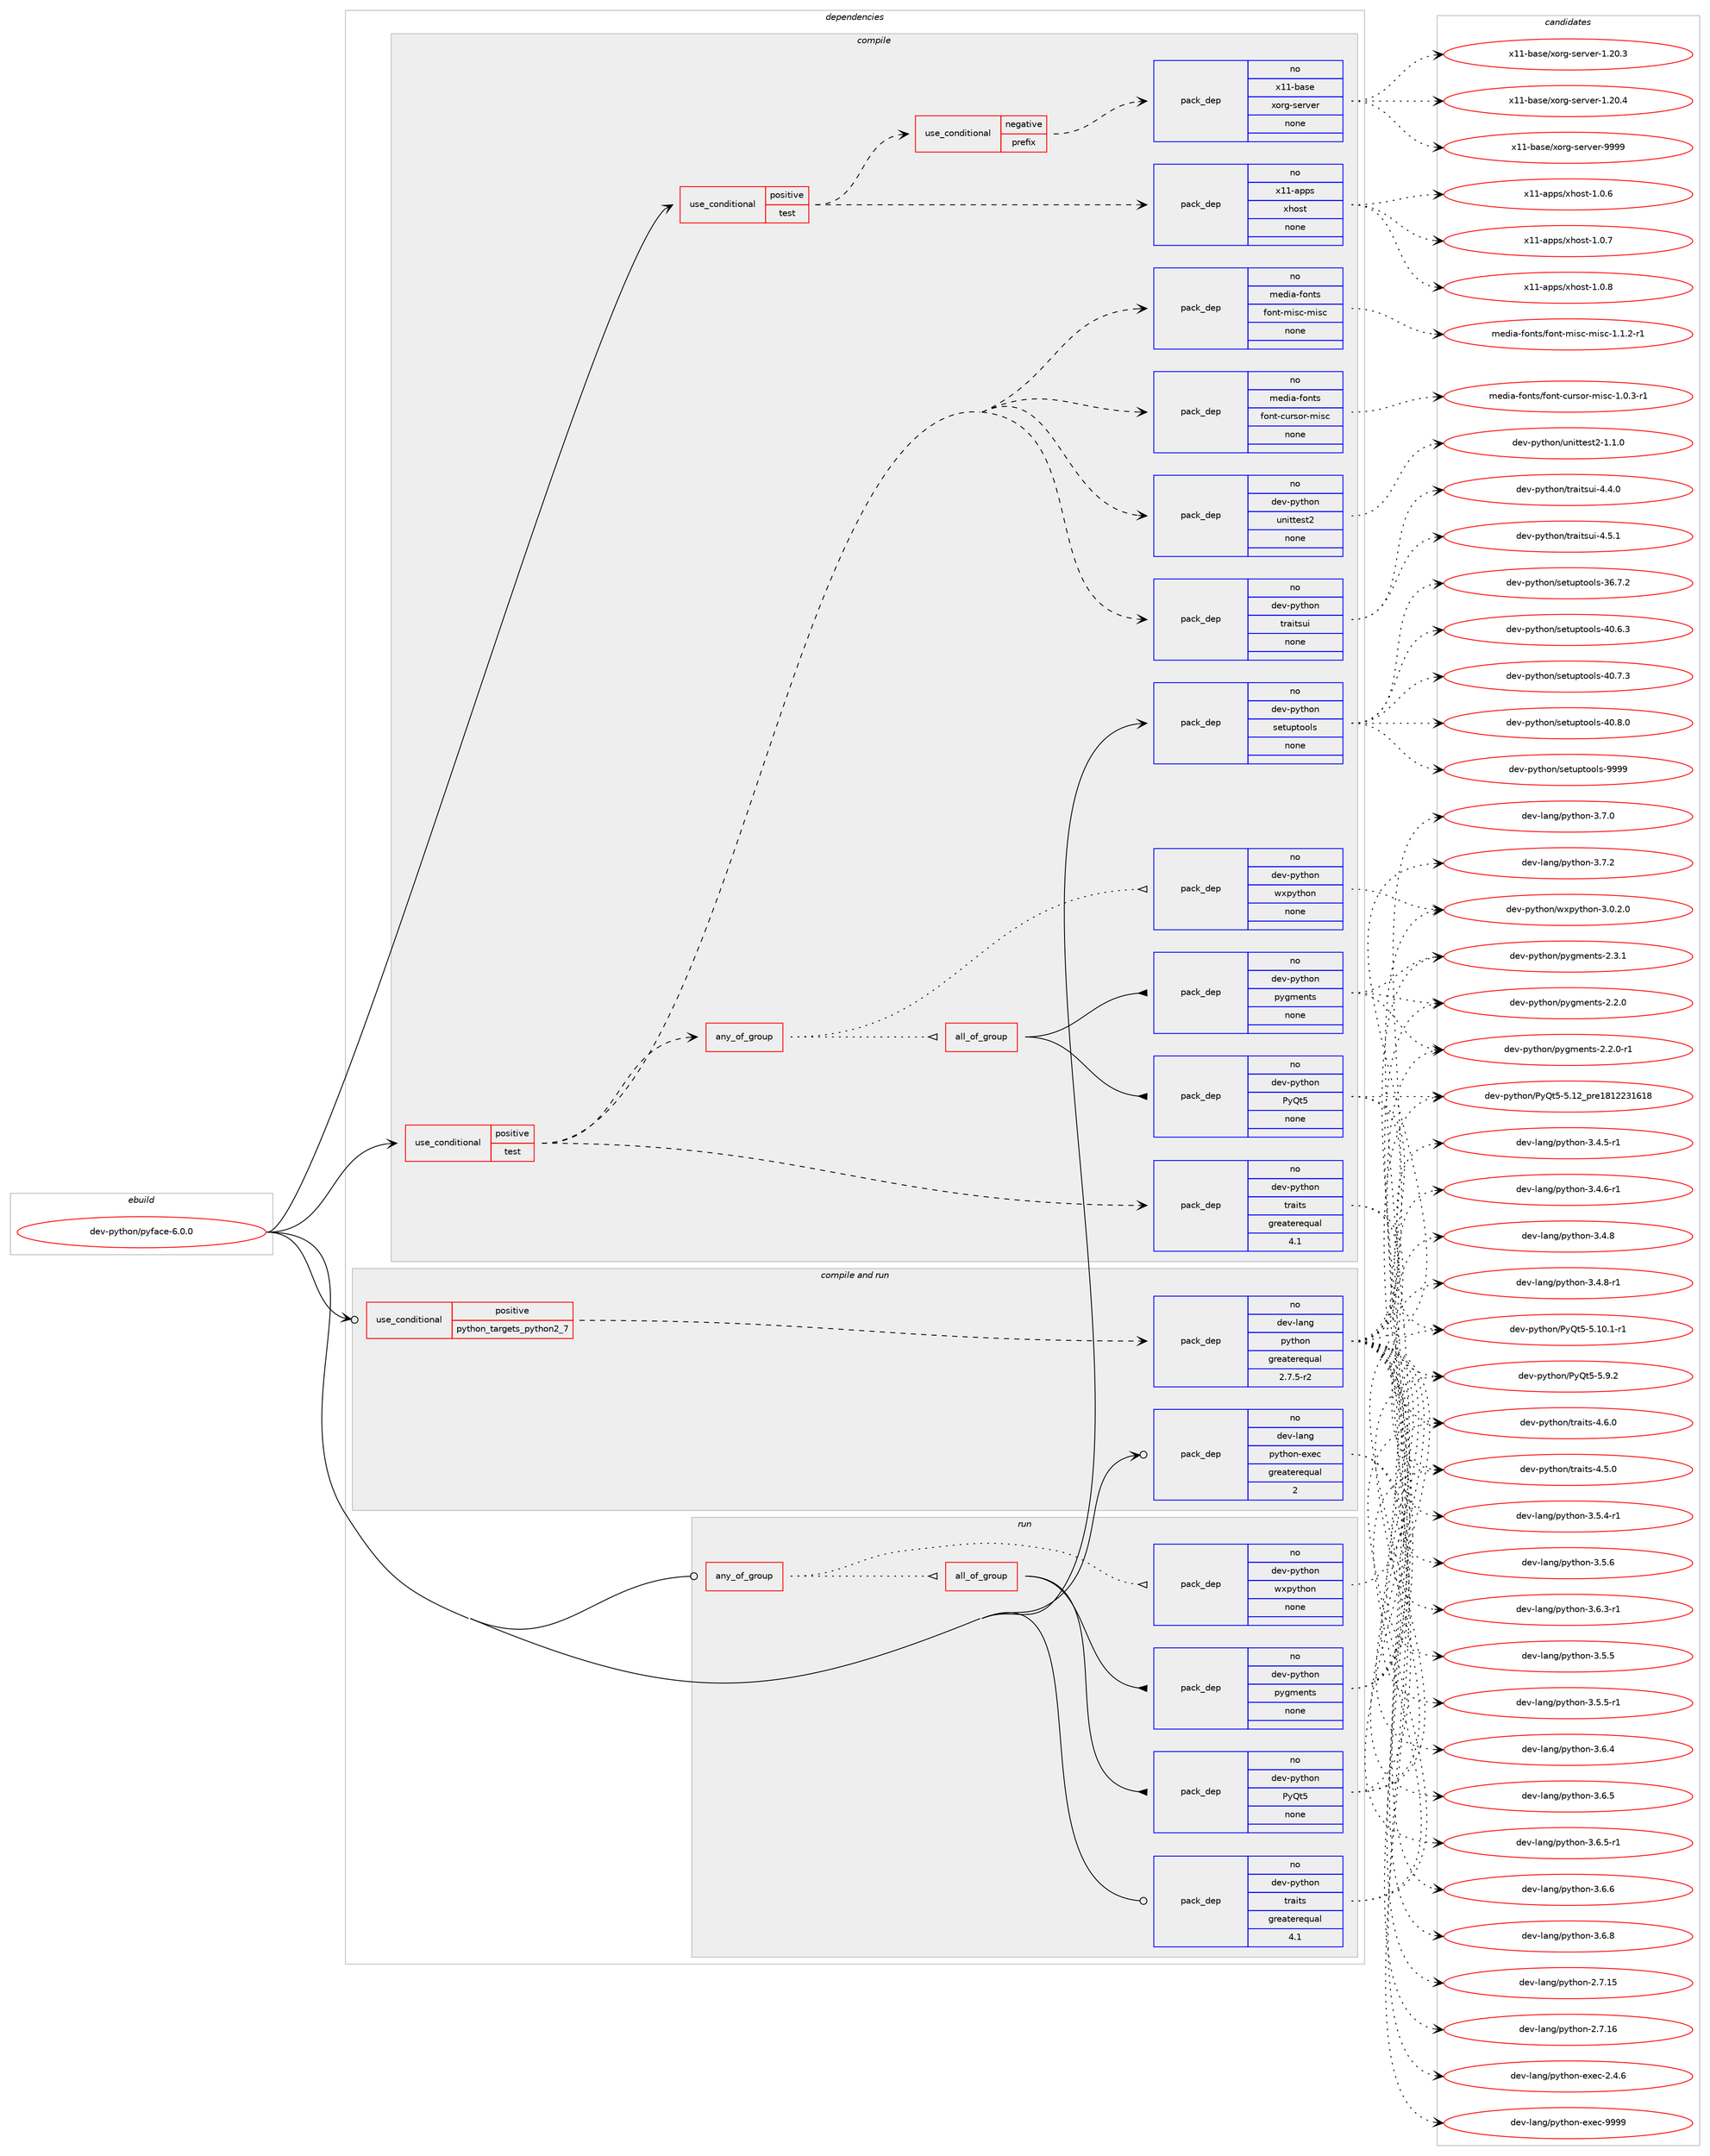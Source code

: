 digraph prolog {

# *************
# Graph options
# *************

newrank=true;
concentrate=true;
compound=true;
graph [rankdir=LR,fontname=Helvetica,fontsize=10,ranksep=1.5];#, ranksep=2.5, nodesep=0.2];
edge  [arrowhead=vee];
node  [fontname=Helvetica,fontsize=10];

# **********
# The ebuild
# **********

subgraph cluster_leftcol {
color=gray;
rank=same;
label=<<i>ebuild</i>>;
id [label="dev-python/pyface-6.0.0", color=red, width=4, href="../dev-python/pyface-6.0.0.svg"];
}

# ****************
# The dependencies
# ****************

subgraph cluster_midcol {
color=gray;
label=<<i>dependencies</i>>;
subgraph cluster_compile {
fillcolor="#eeeeee";
style=filled;
label=<<i>compile</i>>;
subgraph cond380671 {
dependency1428925 [label=<<TABLE BORDER="0" CELLBORDER="1" CELLSPACING="0" CELLPADDING="4"><TR><TD ROWSPAN="3" CELLPADDING="10">use_conditional</TD></TR><TR><TD>positive</TD></TR><TR><TD>test</TD></TR></TABLE>>, shape=none, color=red];
subgraph cond380672 {
dependency1428926 [label=<<TABLE BORDER="0" CELLBORDER="1" CELLSPACING="0" CELLPADDING="4"><TR><TD ROWSPAN="3" CELLPADDING="10">use_conditional</TD></TR><TR><TD>negative</TD></TR><TR><TD>prefix</TD></TR></TABLE>>, shape=none, color=red];
subgraph pack1024940 {
dependency1428927 [label=<<TABLE BORDER="0" CELLBORDER="1" CELLSPACING="0" CELLPADDING="4" WIDTH="220"><TR><TD ROWSPAN="6" CELLPADDING="30">pack_dep</TD></TR><TR><TD WIDTH="110">no</TD></TR><TR><TD>x11-base</TD></TR><TR><TD>xorg-server</TD></TR><TR><TD>none</TD></TR><TR><TD></TD></TR></TABLE>>, shape=none, color=blue];
}
dependency1428926:e -> dependency1428927:w [weight=20,style="dashed",arrowhead="vee"];
}
dependency1428925:e -> dependency1428926:w [weight=20,style="dashed",arrowhead="vee"];
subgraph pack1024941 {
dependency1428928 [label=<<TABLE BORDER="0" CELLBORDER="1" CELLSPACING="0" CELLPADDING="4" WIDTH="220"><TR><TD ROWSPAN="6" CELLPADDING="30">pack_dep</TD></TR><TR><TD WIDTH="110">no</TD></TR><TR><TD>x11-apps</TD></TR><TR><TD>xhost</TD></TR><TR><TD>none</TD></TR><TR><TD></TD></TR></TABLE>>, shape=none, color=blue];
}
dependency1428925:e -> dependency1428928:w [weight=20,style="dashed",arrowhead="vee"];
}
id:e -> dependency1428925:w [weight=20,style="solid",arrowhead="vee"];
subgraph cond380673 {
dependency1428929 [label=<<TABLE BORDER="0" CELLBORDER="1" CELLSPACING="0" CELLPADDING="4"><TR><TD ROWSPAN="3" CELLPADDING="10">use_conditional</TD></TR><TR><TD>positive</TD></TR><TR><TD>test</TD></TR></TABLE>>, shape=none, color=red];
subgraph pack1024942 {
dependency1428930 [label=<<TABLE BORDER="0" CELLBORDER="1" CELLSPACING="0" CELLPADDING="4" WIDTH="220"><TR><TD ROWSPAN="6" CELLPADDING="30">pack_dep</TD></TR><TR><TD WIDTH="110">no</TD></TR><TR><TD>dev-python</TD></TR><TR><TD>traits</TD></TR><TR><TD>greaterequal</TD></TR><TR><TD>4.1</TD></TR></TABLE>>, shape=none, color=blue];
}
dependency1428929:e -> dependency1428930:w [weight=20,style="dashed",arrowhead="vee"];
subgraph any22735 {
dependency1428931 [label=<<TABLE BORDER="0" CELLBORDER="1" CELLSPACING="0" CELLPADDING="4"><TR><TD CELLPADDING="10">any_of_group</TD></TR></TABLE>>, shape=none, color=red];subgraph all582 {
dependency1428932 [label=<<TABLE BORDER="0" CELLBORDER="1" CELLSPACING="0" CELLPADDING="4"><TR><TD CELLPADDING="10">all_of_group</TD></TR></TABLE>>, shape=none, color=red];subgraph pack1024943 {
dependency1428933 [label=<<TABLE BORDER="0" CELLBORDER="1" CELLSPACING="0" CELLPADDING="4" WIDTH="220"><TR><TD ROWSPAN="6" CELLPADDING="30">pack_dep</TD></TR><TR><TD WIDTH="110">no</TD></TR><TR><TD>dev-python</TD></TR><TR><TD>pygments</TD></TR><TR><TD>none</TD></TR><TR><TD></TD></TR></TABLE>>, shape=none, color=blue];
}
dependency1428932:e -> dependency1428933:w [weight=20,style="solid",arrowhead="inv"];
subgraph pack1024944 {
dependency1428934 [label=<<TABLE BORDER="0" CELLBORDER="1" CELLSPACING="0" CELLPADDING="4" WIDTH="220"><TR><TD ROWSPAN="6" CELLPADDING="30">pack_dep</TD></TR><TR><TD WIDTH="110">no</TD></TR><TR><TD>dev-python</TD></TR><TR><TD>PyQt5</TD></TR><TR><TD>none</TD></TR><TR><TD></TD></TR></TABLE>>, shape=none, color=blue];
}
dependency1428932:e -> dependency1428934:w [weight=20,style="solid",arrowhead="inv"];
}
dependency1428931:e -> dependency1428932:w [weight=20,style="dotted",arrowhead="oinv"];
subgraph pack1024945 {
dependency1428935 [label=<<TABLE BORDER="0" CELLBORDER="1" CELLSPACING="0" CELLPADDING="4" WIDTH="220"><TR><TD ROWSPAN="6" CELLPADDING="30">pack_dep</TD></TR><TR><TD WIDTH="110">no</TD></TR><TR><TD>dev-python</TD></TR><TR><TD>wxpython</TD></TR><TR><TD>none</TD></TR><TR><TD></TD></TR></TABLE>>, shape=none, color=blue];
}
dependency1428931:e -> dependency1428935:w [weight=20,style="dotted",arrowhead="oinv"];
}
dependency1428929:e -> dependency1428931:w [weight=20,style="dashed",arrowhead="vee"];
subgraph pack1024946 {
dependency1428936 [label=<<TABLE BORDER="0" CELLBORDER="1" CELLSPACING="0" CELLPADDING="4" WIDTH="220"><TR><TD ROWSPAN="6" CELLPADDING="30">pack_dep</TD></TR><TR><TD WIDTH="110">no</TD></TR><TR><TD>dev-python</TD></TR><TR><TD>traitsui</TD></TR><TR><TD>none</TD></TR><TR><TD></TD></TR></TABLE>>, shape=none, color=blue];
}
dependency1428929:e -> dependency1428936:w [weight=20,style="dashed",arrowhead="vee"];
subgraph pack1024947 {
dependency1428937 [label=<<TABLE BORDER="0" CELLBORDER="1" CELLSPACING="0" CELLPADDING="4" WIDTH="220"><TR><TD ROWSPAN="6" CELLPADDING="30">pack_dep</TD></TR><TR><TD WIDTH="110">no</TD></TR><TR><TD>dev-python</TD></TR><TR><TD>unittest2</TD></TR><TR><TD>none</TD></TR><TR><TD></TD></TR></TABLE>>, shape=none, color=blue];
}
dependency1428929:e -> dependency1428937:w [weight=20,style="dashed",arrowhead="vee"];
subgraph pack1024948 {
dependency1428938 [label=<<TABLE BORDER="0" CELLBORDER="1" CELLSPACING="0" CELLPADDING="4" WIDTH="220"><TR><TD ROWSPAN="6" CELLPADDING="30">pack_dep</TD></TR><TR><TD WIDTH="110">no</TD></TR><TR><TD>media-fonts</TD></TR><TR><TD>font-cursor-misc</TD></TR><TR><TD>none</TD></TR><TR><TD></TD></TR></TABLE>>, shape=none, color=blue];
}
dependency1428929:e -> dependency1428938:w [weight=20,style="dashed",arrowhead="vee"];
subgraph pack1024949 {
dependency1428939 [label=<<TABLE BORDER="0" CELLBORDER="1" CELLSPACING="0" CELLPADDING="4" WIDTH="220"><TR><TD ROWSPAN="6" CELLPADDING="30">pack_dep</TD></TR><TR><TD WIDTH="110">no</TD></TR><TR><TD>media-fonts</TD></TR><TR><TD>font-misc-misc</TD></TR><TR><TD>none</TD></TR><TR><TD></TD></TR></TABLE>>, shape=none, color=blue];
}
dependency1428929:e -> dependency1428939:w [weight=20,style="dashed",arrowhead="vee"];
}
id:e -> dependency1428929:w [weight=20,style="solid",arrowhead="vee"];
subgraph pack1024950 {
dependency1428940 [label=<<TABLE BORDER="0" CELLBORDER="1" CELLSPACING="0" CELLPADDING="4" WIDTH="220"><TR><TD ROWSPAN="6" CELLPADDING="30">pack_dep</TD></TR><TR><TD WIDTH="110">no</TD></TR><TR><TD>dev-python</TD></TR><TR><TD>setuptools</TD></TR><TR><TD>none</TD></TR><TR><TD></TD></TR></TABLE>>, shape=none, color=blue];
}
id:e -> dependency1428940:w [weight=20,style="solid",arrowhead="vee"];
}
subgraph cluster_compileandrun {
fillcolor="#eeeeee";
style=filled;
label=<<i>compile and run</i>>;
subgraph cond380674 {
dependency1428941 [label=<<TABLE BORDER="0" CELLBORDER="1" CELLSPACING="0" CELLPADDING="4"><TR><TD ROWSPAN="3" CELLPADDING="10">use_conditional</TD></TR><TR><TD>positive</TD></TR><TR><TD>python_targets_python2_7</TD></TR></TABLE>>, shape=none, color=red];
subgraph pack1024951 {
dependency1428942 [label=<<TABLE BORDER="0" CELLBORDER="1" CELLSPACING="0" CELLPADDING="4" WIDTH="220"><TR><TD ROWSPAN="6" CELLPADDING="30">pack_dep</TD></TR><TR><TD WIDTH="110">no</TD></TR><TR><TD>dev-lang</TD></TR><TR><TD>python</TD></TR><TR><TD>greaterequal</TD></TR><TR><TD>2.7.5-r2</TD></TR></TABLE>>, shape=none, color=blue];
}
dependency1428941:e -> dependency1428942:w [weight=20,style="dashed",arrowhead="vee"];
}
id:e -> dependency1428941:w [weight=20,style="solid",arrowhead="odotvee"];
subgraph pack1024952 {
dependency1428943 [label=<<TABLE BORDER="0" CELLBORDER="1" CELLSPACING="0" CELLPADDING="4" WIDTH="220"><TR><TD ROWSPAN="6" CELLPADDING="30">pack_dep</TD></TR><TR><TD WIDTH="110">no</TD></TR><TR><TD>dev-lang</TD></TR><TR><TD>python-exec</TD></TR><TR><TD>greaterequal</TD></TR><TR><TD>2</TD></TR></TABLE>>, shape=none, color=blue];
}
id:e -> dependency1428943:w [weight=20,style="solid",arrowhead="odotvee"];
}
subgraph cluster_run {
fillcolor="#eeeeee";
style=filled;
label=<<i>run</i>>;
subgraph any22736 {
dependency1428944 [label=<<TABLE BORDER="0" CELLBORDER="1" CELLSPACING="0" CELLPADDING="4"><TR><TD CELLPADDING="10">any_of_group</TD></TR></TABLE>>, shape=none, color=red];subgraph all583 {
dependency1428945 [label=<<TABLE BORDER="0" CELLBORDER="1" CELLSPACING="0" CELLPADDING="4"><TR><TD CELLPADDING="10">all_of_group</TD></TR></TABLE>>, shape=none, color=red];subgraph pack1024953 {
dependency1428946 [label=<<TABLE BORDER="0" CELLBORDER="1" CELLSPACING="0" CELLPADDING="4" WIDTH="220"><TR><TD ROWSPAN="6" CELLPADDING="30">pack_dep</TD></TR><TR><TD WIDTH="110">no</TD></TR><TR><TD>dev-python</TD></TR><TR><TD>pygments</TD></TR><TR><TD>none</TD></TR><TR><TD></TD></TR></TABLE>>, shape=none, color=blue];
}
dependency1428945:e -> dependency1428946:w [weight=20,style="solid",arrowhead="inv"];
subgraph pack1024954 {
dependency1428947 [label=<<TABLE BORDER="0" CELLBORDER="1" CELLSPACING="0" CELLPADDING="4" WIDTH="220"><TR><TD ROWSPAN="6" CELLPADDING="30">pack_dep</TD></TR><TR><TD WIDTH="110">no</TD></TR><TR><TD>dev-python</TD></TR><TR><TD>PyQt5</TD></TR><TR><TD>none</TD></TR><TR><TD></TD></TR></TABLE>>, shape=none, color=blue];
}
dependency1428945:e -> dependency1428947:w [weight=20,style="solid",arrowhead="inv"];
}
dependency1428944:e -> dependency1428945:w [weight=20,style="dotted",arrowhead="oinv"];
subgraph pack1024955 {
dependency1428948 [label=<<TABLE BORDER="0" CELLBORDER="1" CELLSPACING="0" CELLPADDING="4" WIDTH="220"><TR><TD ROWSPAN="6" CELLPADDING="30">pack_dep</TD></TR><TR><TD WIDTH="110">no</TD></TR><TR><TD>dev-python</TD></TR><TR><TD>wxpython</TD></TR><TR><TD>none</TD></TR><TR><TD></TD></TR></TABLE>>, shape=none, color=blue];
}
dependency1428944:e -> dependency1428948:w [weight=20,style="dotted",arrowhead="oinv"];
}
id:e -> dependency1428944:w [weight=20,style="solid",arrowhead="odot"];
subgraph pack1024956 {
dependency1428949 [label=<<TABLE BORDER="0" CELLBORDER="1" CELLSPACING="0" CELLPADDING="4" WIDTH="220"><TR><TD ROWSPAN="6" CELLPADDING="30">pack_dep</TD></TR><TR><TD WIDTH="110">no</TD></TR><TR><TD>dev-python</TD></TR><TR><TD>traits</TD></TR><TR><TD>greaterequal</TD></TR><TR><TD>4.1</TD></TR></TABLE>>, shape=none, color=blue];
}
id:e -> dependency1428949:w [weight=20,style="solid",arrowhead="odot"];
}
}

# **************
# The candidates
# **************

subgraph cluster_choices {
rank=same;
color=gray;
label=<<i>candidates</i>>;

subgraph choice1024940 {
color=black;
nodesep=1;
choice1204949459897115101471201111141034511510111411810111445494650484651 [label="x11-base/xorg-server-1.20.3", color=red, width=4,href="../x11-base/xorg-server-1.20.3.svg"];
choice1204949459897115101471201111141034511510111411810111445494650484652 [label="x11-base/xorg-server-1.20.4", color=red, width=4,href="../x11-base/xorg-server-1.20.4.svg"];
choice120494945989711510147120111114103451151011141181011144557575757 [label="x11-base/xorg-server-9999", color=red, width=4,href="../x11-base/xorg-server-9999.svg"];
dependency1428927:e -> choice1204949459897115101471201111141034511510111411810111445494650484651:w [style=dotted,weight="100"];
dependency1428927:e -> choice1204949459897115101471201111141034511510111411810111445494650484652:w [style=dotted,weight="100"];
dependency1428927:e -> choice120494945989711510147120111114103451151011141181011144557575757:w [style=dotted,weight="100"];
}
subgraph choice1024941 {
color=black;
nodesep=1;
choice1204949459711211211547120104111115116454946484654 [label="x11-apps/xhost-1.0.6", color=red, width=4,href="../x11-apps/xhost-1.0.6.svg"];
choice1204949459711211211547120104111115116454946484655 [label="x11-apps/xhost-1.0.7", color=red, width=4,href="../x11-apps/xhost-1.0.7.svg"];
choice1204949459711211211547120104111115116454946484656 [label="x11-apps/xhost-1.0.8", color=red, width=4,href="../x11-apps/xhost-1.0.8.svg"];
dependency1428928:e -> choice1204949459711211211547120104111115116454946484654:w [style=dotted,weight="100"];
dependency1428928:e -> choice1204949459711211211547120104111115116454946484655:w [style=dotted,weight="100"];
dependency1428928:e -> choice1204949459711211211547120104111115116454946484656:w [style=dotted,weight="100"];
}
subgraph choice1024942 {
color=black;
nodesep=1;
choice100101118451121211161041111104711611497105116115455246534648 [label="dev-python/traits-4.5.0", color=red, width=4,href="../dev-python/traits-4.5.0.svg"];
choice100101118451121211161041111104711611497105116115455246544648 [label="dev-python/traits-4.6.0", color=red, width=4,href="../dev-python/traits-4.6.0.svg"];
dependency1428930:e -> choice100101118451121211161041111104711611497105116115455246534648:w [style=dotted,weight="100"];
dependency1428930:e -> choice100101118451121211161041111104711611497105116115455246544648:w [style=dotted,weight="100"];
}
subgraph choice1024943 {
color=black;
nodesep=1;
choice1001011184511212111610411111047112121103109101110116115455046504648 [label="dev-python/pygments-2.2.0", color=red, width=4,href="../dev-python/pygments-2.2.0.svg"];
choice10010111845112121116104111110471121211031091011101161154550465046484511449 [label="dev-python/pygments-2.2.0-r1", color=red, width=4,href="../dev-python/pygments-2.2.0-r1.svg"];
choice1001011184511212111610411111047112121103109101110116115455046514649 [label="dev-python/pygments-2.3.1", color=red, width=4,href="../dev-python/pygments-2.3.1.svg"];
dependency1428933:e -> choice1001011184511212111610411111047112121103109101110116115455046504648:w [style=dotted,weight="100"];
dependency1428933:e -> choice10010111845112121116104111110471121211031091011101161154550465046484511449:w [style=dotted,weight="100"];
dependency1428933:e -> choice1001011184511212111610411111047112121103109101110116115455046514649:w [style=dotted,weight="100"];
}
subgraph choice1024944 {
color=black;
nodesep=1;
choice1001011184511212111610411111047801218111653455346494846494511449 [label="dev-python/PyQt5-5.10.1-r1", color=red, width=4,href="../dev-python/PyQt5-5.10.1-r1.svg"];
choice100101118451121211161041111104780121811165345534649509511211410149564950505149544956 [label="dev-python/PyQt5-5.12_pre1812231618", color=red, width=4,href="../dev-python/PyQt5-5.12_pre1812231618.svg"];
choice1001011184511212111610411111047801218111653455346574650 [label="dev-python/PyQt5-5.9.2", color=red, width=4,href="../dev-python/PyQt5-5.9.2.svg"];
dependency1428934:e -> choice1001011184511212111610411111047801218111653455346494846494511449:w [style=dotted,weight="100"];
dependency1428934:e -> choice100101118451121211161041111104780121811165345534649509511211410149564950505149544956:w [style=dotted,weight="100"];
dependency1428934:e -> choice1001011184511212111610411111047801218111653455346574650:w [style=dotted,weight="100"];
}
subgraph choice1024945 {
color=black;
nodesep=1;
choice10010111845112121116104111110471191201121211161041111104551464846504648 [label="dev-python/wxpython-3.0.2.0", color=red, width=4,href="../dev-python/wxpython-3.0.2.0.svg"];
dependency1428935:e -> choice10010111845112121116104111110471191201121211161041111104551464846504648:w [style=dotted,weight="100"];
}
subgraph choice1024946 {
color=black;
nodesep=1;
choice100101118451121211161041111104711611497105116115117105455246524648 [label="dev-python/traitsui-4.4.0", color=red, width=4,href="../dev-python/traitsui-4.4.0.svg"];
choice100101118451121211161041111104711611497105116115117105455246534649 [label="dev-python/traitsui-4.5.1", color=red, width=4,href="../dev-python/traitsui-4.5.1.svg"];
dependency1428936:e -> choice100101118451121211161041111104711611497105116115117105455246524648:w [style=dotted,weight="100"];
dependency1428936:e -> choice100101118451121211161041111104711611497105116115117105455246534649:w [style=dotted,weight="100"];
}
subgraph choice1024947 {
color=black;
nodesep=1;
choice100101118451121211161041111104711711010511611610111511650454946494648 [label="dev-python/unittest2-1.1.0", color=red, width=4,href="../dev-python/unittest2-1.1.0.svg"];
dependency1428937:e -> choice100101118451121211161041111104711711010511611610111511650454946494648:w [style=dotted,weight="100"];
}
subgraph choice1024948 {
color=black;
nodesep=1;
choice109101100105974510211111011611547102111110116459911711411511111445109105115994549464846514511449 [label="media-fonts/font-cursor-misc-1.0.3-r1", color=red, width=4,href="../media-fonts/font-cursor-misc-1.0.3-r1.svg"];
dependency1428938:e -> choice109101100105974510211111011611547102111110116459911711411511111445109105115994549464846514511449:w [style=dotted,weight="100"];
}
subgraph choice1024949 {
color=black;
nodesep=1;
choice109101100105974510211111011611547102111110116451091051159945109105115994549464946504511449 [label="media-fonts/font-misc-misc-1.1.2-r1", color=red, width=4,href="../media-fonts/font-misc-misc-1.1.2-r1.svg"];
dependency1428939:e -> choice109101100105974510211111011611547102111110116451091051159945109105115994549464946504511449:w [style=dotted,weight="100"];
}
subgraph choice1024950 {
color=black;
nodesep=1;
choice100101118451121211161041111104711510111611711211611111110811545515446554650 [label="dev-python/setuptools-36.7.2", color=red, width=4,href="../dev-python/setuptools-36.7.2.svg"];
choice100101118451121211161041111104711510111611711211611111110811545524846544651 [label="dev-python/setuptools-40.6.3", color=red, width=4,href="../dev-python/setuptools-40.6.3.svg"];
choice100101118451121211161041111104711510111611711211611111110811545524846554651 [label="dev-python/setuptools-40.7.3", color=red, width=4,href="../dev-python/setuptools-40.7.3.svg"];
choice100101118451121211161041111104711510111611711211611111110811545524846564648 [label="dev-python/setuptools-40.8.0", color=red, width=4,href="../dev-python/setuptools-40.8.0.svg"];
choice10010111845112121116104111110471151011161171121161111111081154557575757 [label="dev-python/setuptools-9999", color=red, width=4,href="../dev-python/setuptools-9999.svg"];
dependency1428940:e -> choice100101118451121211161041111104711510111611711211611111110811545515446554650:w [style=dotted,weight="100"];
dependency1428940:e -> choice100101118451121211161041111104711510111611711211611111110811545524846544651:w [style=dotted,weight="100"];
dependency1428940:e -> choice100101118451121211161041111104711510111611711211611111110811545524846554651:w [style=dotted,weight="100"];
dependency1428940:e -> choice100101118451121211161041111104711510111611711211611111110811545524846564648:w [style=dotted,weight="100"];
dependency1428940:e -> choice10010111845112121116104111110471151011161171121161111111081154557575757:w [style=dotted,weight="100"];
}
subgraph choice1024951 {
color=black;
nodesep=1;
choice10010111845108971101034711212111610411111045504655464953 [label="dev-lang/python-2.7.15", color=red, width=4,href="../dev-lang/python-2.7.15.svg"];
choice10010111845108971101034711212111610411111045504655464954 [label="dev-lang/python-2.7.16", color=red, width=4,href="../dev-lang/python-2.7.16.svg"];
choice1001011184510897110103471121211161041111104551465246534511449 [label="dev-lang/python-3.4.5-r1", color=red, width=4,href="../dev-lang/python-3.4.5-r1.svg"];
choice1001011184510897110103471121211161041111104551465246544511449 [label="dev-lang/python-3.4.6-r1", color=red, width=4,href="../dev-lang/python-3.4.6-r1.svg"];
choice100101118451089711010347112121116104111110455146524656 [label="dev-lang/python-3.4.8", color=red, width=4,href="../dev-lang/python-3.4.8.svg"];
choice1001011184510897110103471121211161041111104551465246564511449 [label="dev-lang/python-3.4.8-r1", color=red, width=4,href="../dev-lang/python-3.4.8-r1.svg"];
choice1001011184510897110103471121211161041111104551465346524511449 [label="dev-lang/python-3.5.4-r1", color=red, width=4,href="../dev-lang/python-3.5.4-r1.svg"];
choice100101118451089711010347112121116104111110455146534653 [label="dev-lang/python-3.5.5", color=red, width=4,href="../dev-lang/python-3.5.5.svg"];
choice1001011184510897110103471121211161041111104551465346534511449 [label="dev-lang/python-3.5.5-r1", color=red, width=4,href="../dev-lang/python-3.5.5-r1.svg"];
choice100101118451089711010347112121116104111110455146534654 [label="dev-lang/python-3.5.6", color=red, width=4,href="../dev-lang/python-3.5.6.svg"];
choice1001011184510897110103471121211161041111104551465446514511449 [label="dev-lang/python-3.6.3-r1", color=red, width=4,href="../dev-lang/python-3.6.3-r1.svg"];
choice100101118451089711010347112121116104111110455146544652 [label="dev-lang/python-3.6.4", color=red, width=4,href="../dev-lang/python-3.6.4.svg"];
choice100101118451089711010347112121116104111110455146544653 [label="dev-lang/python-3.6.5", color=red, width=4,href="../dev-lang/python-3.6.5.svg"];
choice1001011184510897110103471121211161041111104551465446534511449 [label="dev-lang/python-3.6.5-r1", color=red, width=4,href="../dev-lang/python-3.6.5-r1.svg"];
choice100101118451089711010347112121116104111110455146544654 [label="dev-lang/python-3.6.6", color=red, width=4,href="../dev-lang/python-3.6.6.svg"];
choice100101118451089711010347112121116104111110455146544656 [label="dev-lang/python-3.6.8", color=red, width=4,href="../dev-lang/python-3.6.8.svg"];
choice100101118451089711010347112121116104111110455146554648 [label="dev-lang/python-3.7.0", color=red, width=4,href="../dev-lang/python-3.7.0.svg"];
choice100101118451089711010347112121116104111110455146554650 [label="dev-lang/python-3.7.2", color=red, width=4,href="../dev-lang/python-3.7.2.svg"];
dependency1428942:e -> choice10010111845108971101034711212111610411111045504655464953:w [style=dotted,weight="100"];
dependency1428942:e -> choice10010111845108971101034711212111610411111045504655464954:w [style=dotted,weight="100"];
dependency1428942:e -> choice1001011184510897110103471121211161041111104551465246534511449:w [style=dotted,weight="100"];
dependency1428942:e -> choice1001011184510897110103471121211161041111104551465246544511449:w [style=dotted,weight="100"];
dependency1428942:e -> choice100101118451089711010347112121116104111110455146524656:w [style=dotted,weight="100"];
dependency1428942:e -> choice1001011184510897110103471121211161041111104551465246564511449:w [style=dotted,weight="100"];
dependency1428942:e -> choice1001011184510897110103471121211161041111104551465346524511449:w [style=dotted,weight="100"];
dependency1428942:e -> choice100101118451089711010347112121116104111110455146534653:w [style=dotted,weight="100"];
dependency1428942:e -> choice1001011184510897110103471121211161041111104551465346534511449:w [style=dotted,weight="100"];
dependency1428942:e -> choice100101118451089711010347112121116104111110455146534654:w [style=dotted,weight="100"];
dependency1428942:e -> choice1001011184510897110103471121211161041111104551465446514511449:w [style=dotted,weight="100"];
dependency1428942:e -> choice100101118451089711010347112121116104111110455146544652:w [style=dotted,weight="100"];
dependency1428942:e -> choice100101118451089711010347112121116104111110455146544653:w [style=dotted,weight="100"];
dependency1428942:e -> choice1001011184510897110103471121211161041111104551465446534511449:w [style=dotted,weight="100"];
dependency1428942:e -> choice100101118451089711010347112121116104111110455146544654:w [style=dotted,weight="100"];
dependency1428942:e -> choice100101118451089711010347112121116104111110455146544656:w [style=dotted,weight="100"];
dependency1428942:e -> choice100101118451089711010347112121116104111110455146554648:w [style=dotted,weight="100"];
dependency1428942:e -> choice100101118451089711010347112121116104111110455146554650:w [style=dotted,weight="100"];
}
subgraph choice1024952 {
color=black;
nodesep=1;
choice1001011184510897110103471121211161041111104510112010199455046524654 [label="dev-lang/python-exec-2.4.6", color=red, width=4,href="../dev-lang/python-exec-2.4.6.svg"];
choice10010111845108971101034711212111610411111045101120101994557575757 [label="dev-lang/python-exec-9999", color=red, width=4,href="../dev-lang/python-exec-9999.svg"];
dependency1428943:e -> choice1001011184510897110103471121211161041111104510112010199455046524654:w [style=dotted,weight="100"];
dependency1428943:e -> choice10010111845108971101034711212111610411111045101120101994557575757:w [style=dotted,weight="100"];
}
subgraph choice1024953 {
color=black;
nodesep=1;
choice1001011184511212111610411111047112121103109101110116115455046504648 [label="dev-python/pygments-2.2.0", color=red, width=4,href="../dev-python/pygments-2.2.0.svg"];
choice10010111845112121116104111110471121211031091011101161154550465046484511449 [label="dev-python/pygments-2.2.0-r1", color=red, width=4,href="../dev-python/pygments-2.2.0-r1.svg"];
choice1001011184511212111610411111047112121103109101110116115455046514649 [label="dev-python/pygments-2.3.1", color=red, width=4,href="../dev-python/pygments-2.3.1.svg"];
dependency1428946:e -> choice1001011184511212111610411111047112121103109101110116115455046504648:w [style=dotted,weight="100"];
dependency1428946:e -> choice10010111845112121116104111110471121211031091011101161154550465046484511449:w [style=dotted,weight="100"];
dependency1428946:e -> choice1001011184511212111610411111047112121103109101110116115455046514649:w [style=dotted,weight="100"];
}
subgraph choice1024954 {
color=black;
nodesep=1;
choice1001011184511212111610411111047801218111653455346494846494511449 [label="dev-python/PyQt5-5.10.1-r1", color=red, width=4,href="../dev-python/PyQt5-5.10.1-r1.svg"];
choice100101118451121211161041111104780121811165345534649509511211410149564950505149544956 [label="dev-python/PyQt5-5.12_pre1812231618", color=red, width=4,href="../dev-python/PyQt5-5.12_pre1812231618.svg"];
choice1001011184511212111610411111047801218111653455346574650 [label="dev-python/PyQt5-5.9.2", color=red, width=4,href="../dev-python/PyQt5-5.9.2.svg"];
dependency1428947:e -> choice1001011184511212111610411111047801218111653455346494846494511449:w [style=dotted,weight="100"];
dependency1428947:e -> choice100101118451121211161041111104780121811165345534649509511211410149564950505149544956:w [style=dotted,weight="100"];
dependency1428947:e -> choice1001011184511212111610411111047801218111653455346574650:w [style=dotted,weight="100"];
}
subgraph choice1024955 {
color=black;
nodesep=1;
choice10010111845112121116104111110471191201121211161041111104551464846504648 [label="dev-python/wxpython-3.0.2.0", color=red, width=4,href="../dev-python/wxpython-3.0.2.0.svg"];
dependency1428948:e -> choice10010111845112121116104111110471191201121211161041111104551464846504648:w [style=dotted,weight="100"];
}
subgraph choice1024956 {
color=black;
nodesep=1;
choice100101118451121211161041111104711611497105116115455246534648 [label="dev-python/traits-4.5.0", color=red, width=4,href="../dev-python/traits-4.5.0.svg"];
choice100101118451121211161041111104711611497105116115455246544648 [label="dev-python/traits-4.6.0", color=red, width=4,href="../dev-python/traits-4.6.0.svg"];
dependency1428949:e -> choice100101118451121211161041111104711611497105116115455246534648:w [style=dotted,weight="100"];
dependency1428949:e -> choice100101118451121211161041111104711611497105116115455246544648:w [style=dotted,weight="100"];
}
}

}

